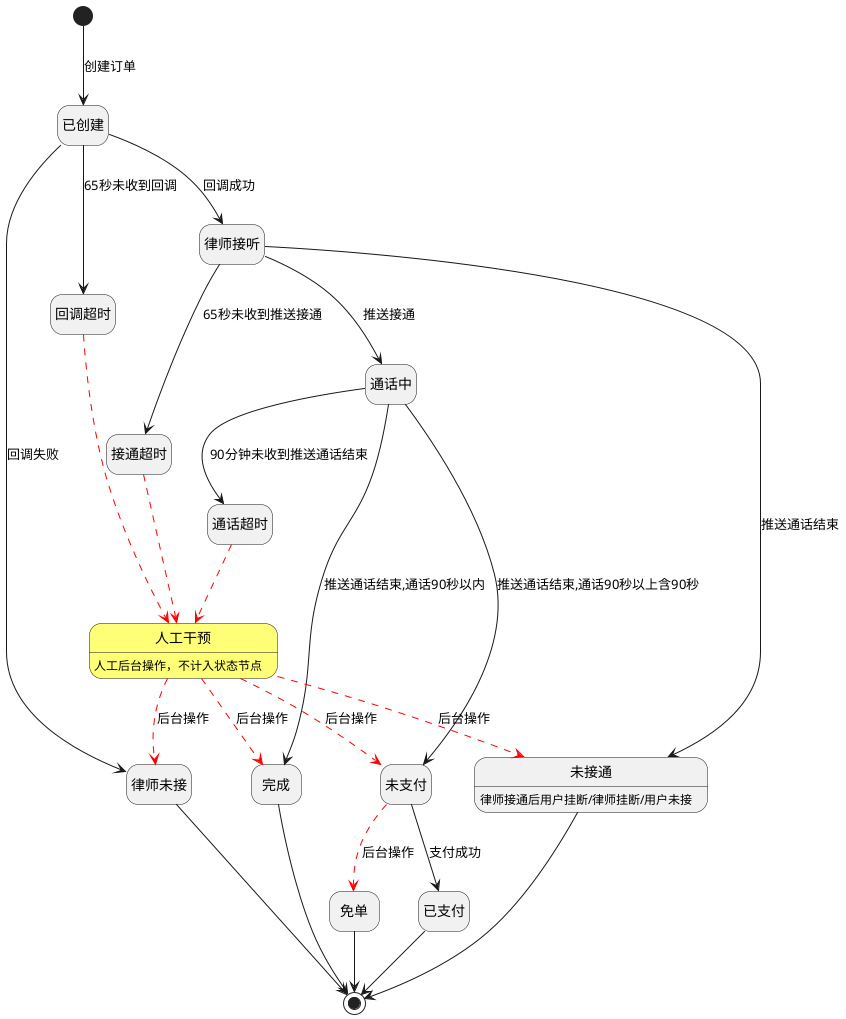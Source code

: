 @startuml
'https://plantuml.com/state-diagram
hide empty description
律师未接 --> [*]
完成 --> [*]
免单 --> [*]
已支付 --> [*]
未接通 --> [*]

[*] --> 已创建: 创建订单
已创建 --> 律师接听: 回调成功
已创建 --> 律师未接: 回调失败
已创建 --> 回调超时: 65秒未收到回调
律师接听 --> 通话中: 推送接通
律师接听 --> 未接通: 推送通话结束
律师接听 --> 接通超时: 65秒未收到推送接通
通话中 --> 未支付: 推送通话结束,通话90秒以上含90秒
通话中 --> 完成: 推送通话结束,通话90秒以内
通话中 --> 通话超时: 90分钟未收到推送通话结束
未支付 --> 已支付: 支付成功
未支付 -[#red,dashed]-> 免单: 后台操作
回调超时 -[#red,dashed]-> 人工干预
接通超时 -[#red,dashed]-> 人工干预
通话超时 -[#red,dashed]-> 人工干预

state 未接通 {
    未接通:律师接通后用户挂断/律师挂断/用户未接
}

state 人工干预 #FFFF77 {
    人工干预 -[#red,dashed]-> 律师未接: 后台操作
    人工干预 -[#red,dashed]-> 未接通: 后台操作
    人工干预 -[#red,dashed]-> 未支付: 后台操作
    人工干预 -[#red,dashed]-> 完成: 后台操作
    人工干预: 人工后台操作，不计入状态节点
}

@enduml